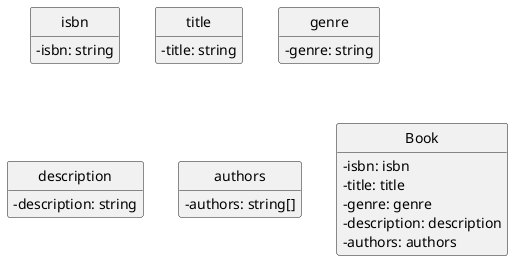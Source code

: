 @startuml

skinparam classAttributeIconSize 0
hide circle
hide methods

class isbn{
    - isbn: string
}

class title{
    - title: string
}

class genre{
    - genre: string
}

class description{
    - description: string
}

class authors{
    - authors: string[]
}

class Book {
    - isbn: isbn
    - title: title
    - genre: genre
    - description: description
    - authors: authors
}
@enduml
